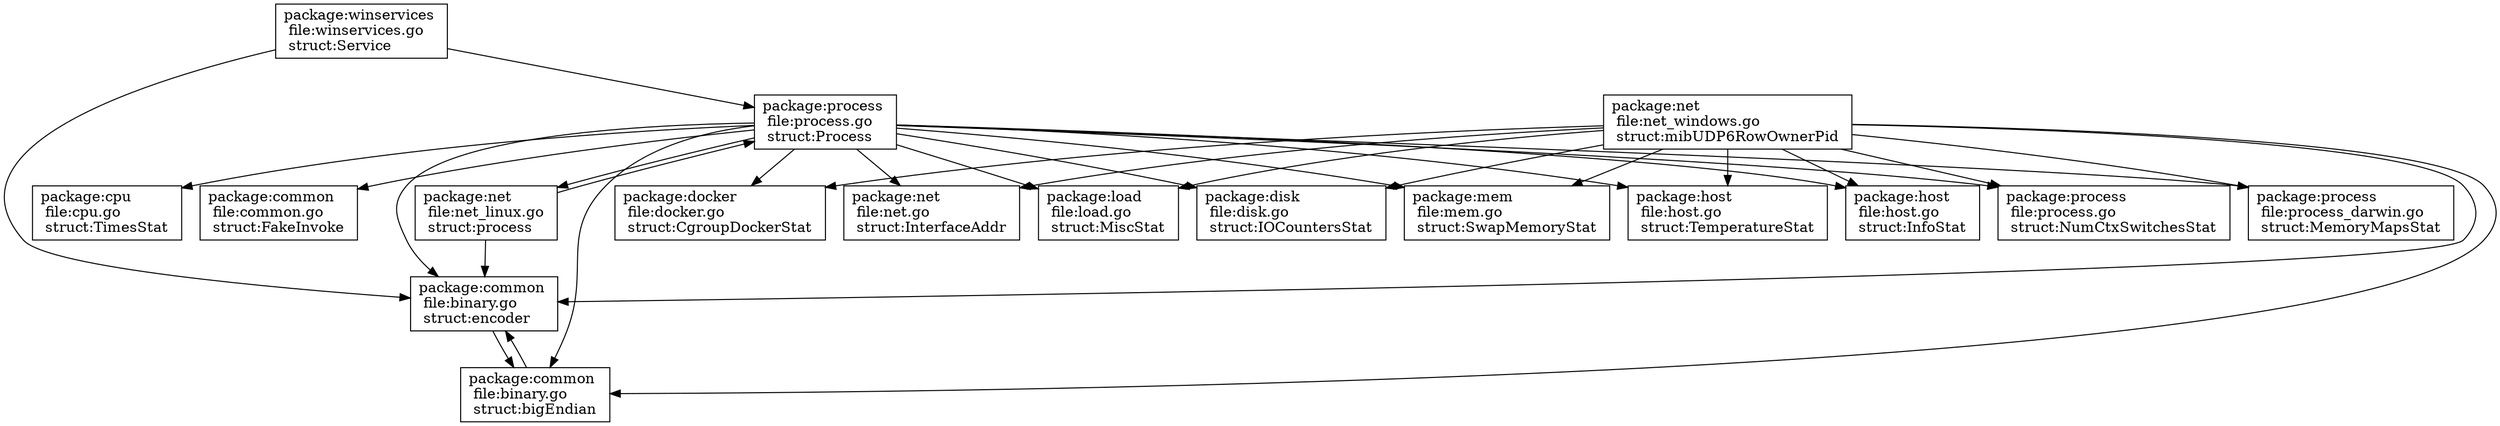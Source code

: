 digraph gph {
encoder [label="package:common \l file:binary.go \l struct:encoder \l", shape="box"];bigEndian [label="package:common \l file:binary.go \l struct:bigEndian \l", shape="box"];
Process [label="package:process \l file:process.go \l struct:Process \l", shape="box"];TimesStat [label="package:cpu \l file:cpu.go \l struct:TimesStat \l", shape="box"];SwapMemoryStat [label="package:mem \l file:mem.go \l struct:SwapMemoryStat \l", shape="box"];TemperatureStat [label="package:host \l file:host.go \l struct:TemperatureStat \l", shape="box"];InfoStat [label="package:host \l file:host.go \l struct:InfoStat \l", shape="box"];NumCtxSwitchesStat [label="package:process \l file:process.go \l struct:NumCtxSwitchesStat \l", shape="box"];MemoryMapsStat [label="package:process \l file:process_darwin.go \l struct:MemoryMapsStat \l", shape="box"];CgroupDockerStat [label="package:docker \l file:docker.go \l struct:CgroupDockerStat \l", shape="box"];InterfaceAddr [label="package:net \l file:net.go \l struct:InterfaceAddr \l", shape="box"];MiscStat [label="package:load \l file:load.go \l struct:MiscStat \l", shape="box"];IOCountersStat [label="package:disk \l file:disk.go \l struct:IOCountersStat \l", shape="box"];FakeInvoke [label="package:common \l file:common.go \l struct:FakeInvoke \l", shape="box"];process [label="package:net \l file:net_linux.go \l struct:process \l", shape="box"];
mibUDP6RowOwnerPid [label="package:net \l file:net_windows.go \l struct:mibUDP6RowOwnerPid \l", shape="box"];
Service [label="package:winservices \l file:winservices.go \l struct:Service \l", shape="box"];process->encoder;
process->Process;
mibUDP6RowOwnerPid->InfoStat;
mibUDP6RowOwnerPid->NumCtxSwitchesStat;
mibUDP6RowOwnerPid->MemoryMapsStat;
mibUDP6RowOwnerPid->encoder;
mibUDP6RowOwnerPid->TemperatureStat;
mibUDP6RowOwnerPid->SwapMemoryStat;
mibUDP6RowOwnerPid->IOCountersStat;
mibUDP6RowOwnerPid->InterfaceAddr;
mibUDP6RowOwnerPid->CgroupDockerStat;
mibUDP6RowOwnerPid->bigEndian;
mibUDP6RowOwnerPid->MiscStat;
Service->Process;
Service->encoder;
encoder->bigEndian;
bigEndian->encoder;
Process->TimesStat;
Process->encoder;
Process->FakeInvoke;
Process->SwapMemoryStat;
Process->TemperatureStat;
Process->InfoStat;
Process->NumCtxSwitchesStat;
Process->MemoryMapsStat;
Process->CgroupDockerStat;
Process->bigEndian;
Process->InterfaceAddr;
Process->MiscStat;
Process->IOCountersStat;
Process->process;
}